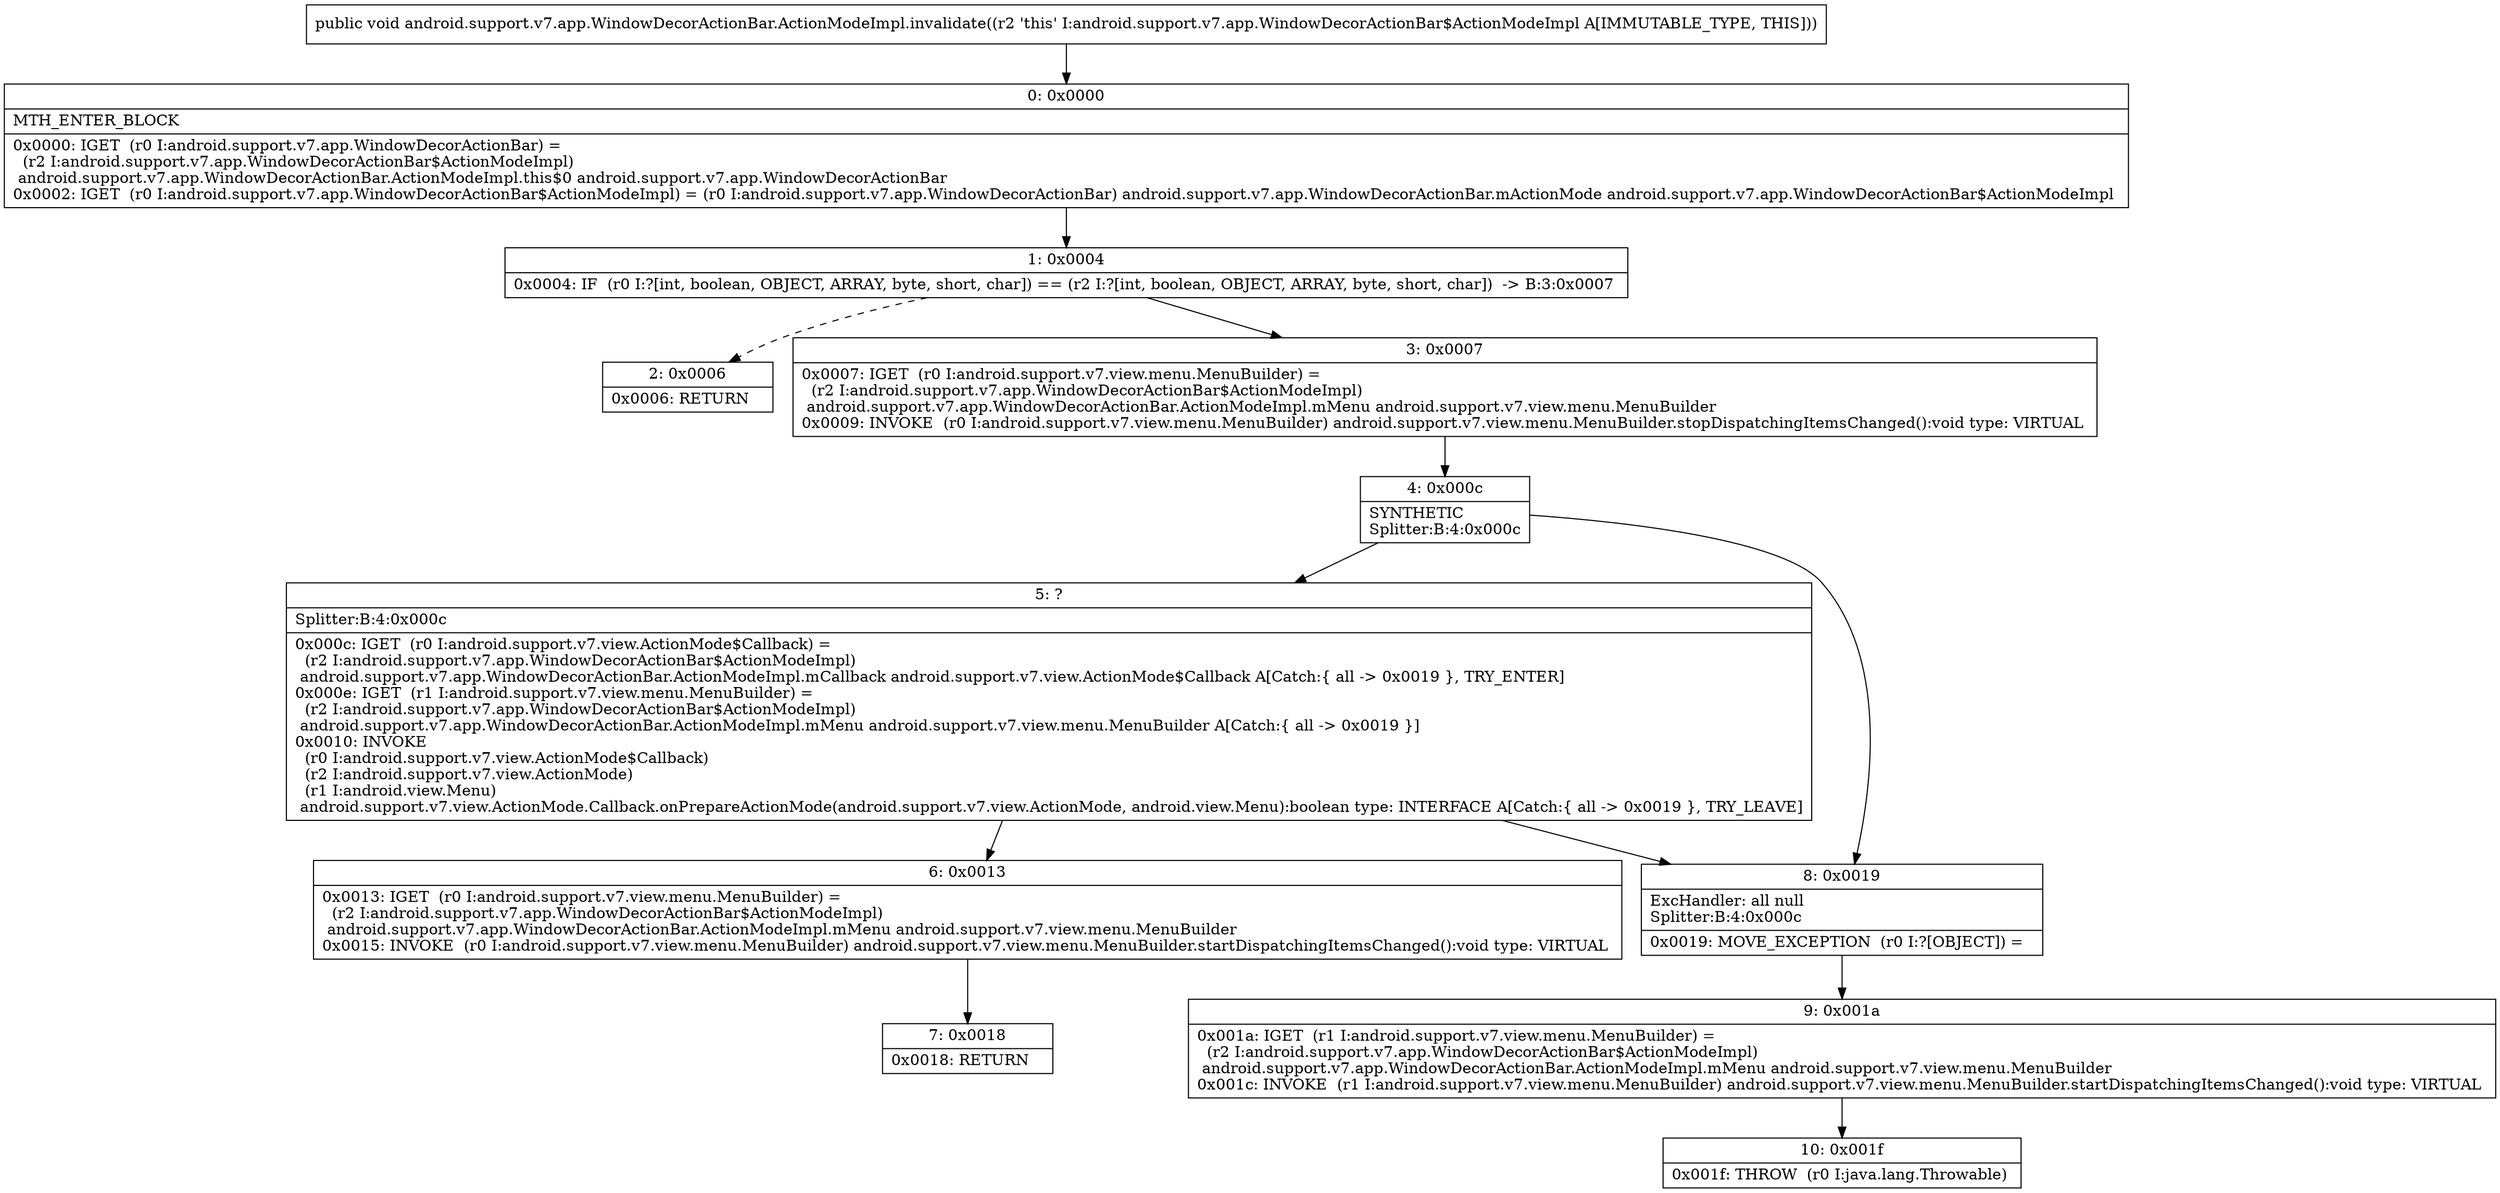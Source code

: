 digraph "CFG forandroid.support.v7.app.WindowDecorActionBar.ActionModeImpl.invalidate()V" {
Node_0 [shape=record,label="{0\:\ 0x0000|MTH_ENTER_BLOCK\l|0x0000: IGET  (r0 I:android.support.v7.app.WindowDecorActionBar) = \l  (r2 I:android.support.v7.app.WindowDecorActionBar$ActionModeImpl)\l android.support.v7.app.WindowDecorActionBar.ActionModeImpl.this$0 android.support.v7.app.WindowDecorActionBar \l0x0002: IGET  (r0 I:android.support.v7.app.WindowDecorActionBar$ActionModeImpl) = (r0 I:android.support.v7.app.WindowDecorActionBar) android.support.v7.app.WindowDecorActionBar.mActionMode android.support.v7.app.WindowDecorActionBar$ActionModeImpl \l}"];
Node_1 [shape=record,label="{1\:\ 0x0004|0x0004: IF  (r0 I:?[int, boolean, OBJECT, ARRAY, byte, short, char]) == (r2 I:?[int, boolean, OBJECT, ARRAY, byte, short, char])  \-\> B:3:0x0007 \l}"];
Node_2 [shape=record,label="{2\:\ 0x0006|0x0006: RETURN   \l}"];
Node_3 [shape=record,label="{3\:\ 0x0007|0x0007: IGET  (r0 I:android.support.v7.view.menu.MenuBuilder) = \l  (r2 I:android.support.v7.app.WindowDecorActionBar$ActionModeImpl)\l android.support.v7.app.WindowDecorActionBar.ActionModeImpl.mMenu android.support.v7.view.menu.MenuBuilder \l0x0009: INVOKE  (r0 I:android.support.v7.view.menu.MenuBuilder) android.support.v7.view.menu.MenuBuilder.stopDispatchingItemsChanged():void type: VIRTUAL \l}"];
Node_4 [shape=record,label="{4\:\ 0x000c|SYNTHETIC\lSplitter:B:4:0x000c\l}"];
Node_5 [shape=record,label="{5\:\ ?|Splitter:B:4:0x000c\l|0x000c: IGET  (r0 I:android.support.v7.view.ActionMode$Callback) = \l  (r2 I:android.support.v7.app.WindowDecorActionBar$ActionModeImpl)\l android.support.v7.app.WindowDecorActionBar.ActionModeImpl.mCallback android.support.v7.view.ActionMode$Callback A[Catch:\{ all \-\> 0x0019 \}, TRY_ENTER]\l0x000e: IGET  (r1 I:android.support.v7.view.menu.MenuBuilder) = \l  (r2 I:android.support.v7.app.WindowDecorActionBar$ActionModeImpl)\l android.support.v7.app.WindowDecorActionBar.ActionModeImpl.mMenu android.support.v7.view.menu.MenuBuilder A[Catch:\{ all \-\> 0x0019 \}]\l0x0010: INVOKE  \l  (r0 I:android.support.v7.view.ActionMode$Callback)\l  (r2 I:android.support.v7.view.ActionMode)\l  (r1 I:android.view.Menu)\l android.support.v7.view.ActionMode.Callback.onPrepareActionMode(android.support.v7.view.ActionMode, android.view.Menu):boolean type: INTERFACE A[Catch:\{ all \-\> 0x0019 \}, TRY_LEAVE]\l}"];
Node_6 [shape=record,label="{6\:\ 0x0013|0x0013: IGET  (r0 I:android.support.v7.view.menu.MenuBuilder) = \l  (r2 I:android.support.v7.app.WindowDecorActionBar$ActionModeImpl)\l android.support.v7.app.WindowDecorActionBar.ActionModeImpl.mMenu android.support.v7.view.menu.MenuBuilder \l0x0015: INVOKE  (r0 I:android.support.v7.view.menu.MenuBuilder) android.support.v7.view.menu.MenuBuilder.startDispatchingItemsChanged():void type: VIRTUAL \l}"];
Node_7 [shape=record,label="{7\:\ 0x0018|0x0018: RETURN   \l}"];
Node_8 [shape=record,label="{8\:\ 0x0019|ExcHandler: all null\lSplitter:B:4:0x000c\l|0x0019: MOVE_EXCEPTION  (r0 I:?[OBJECT]) =  \l}"];
Node_9 [shape=record,label="{9\:\ 0x001a|0x001a: IGET  (r1 I:android.support.v7.view.menu.MenuBuilder) = \l  (r2 I:android.support.v7.app.WindowDecorActionBar$ActionModeImpl)\l android.support.v7.app.WindowDecorActionBar.ActionModeImpl.mMenu android.support.v7.view.menu.MenuBuilder \l0x001c: INVOKE  (r1 I:android.support.v7.view.menu.MenuBuilder) android.support.v7.view.menu.MenuBuilder.startDispatchingItemsChanged():void type: VIRTUAL \l}"];
Node_10 [shape=record,label="{10\:\ 0x001f|0x001f: THROW  (r0 I:java.lang.Throwable) \l}"];
MethodNode[shape=record,label="{public void android.support.v7.app.WindowDecorActionBar.ActionModeImpl.invalidate((r2 'this' I:android.support.v7.app.WindowDecorActionBar$ActionModeImpl A[IMMUTABLE_TYPE, THIS])) }"];
MethodNode -> Node_0;
Node_0 -> Node_1;
Node_1 -> Node_2[style=dashed];
Node_1 -> Node_3;
Node_3 -> Node_4;
Node_4 -> Node_5;
Node_4 -> Node_8;
Node_5 -> Node_6;
Node_5 -> Node_8;
Node_6 -> Node_7;
Node_8 -> Node_9;
Node_9 -> Node_10;
}

